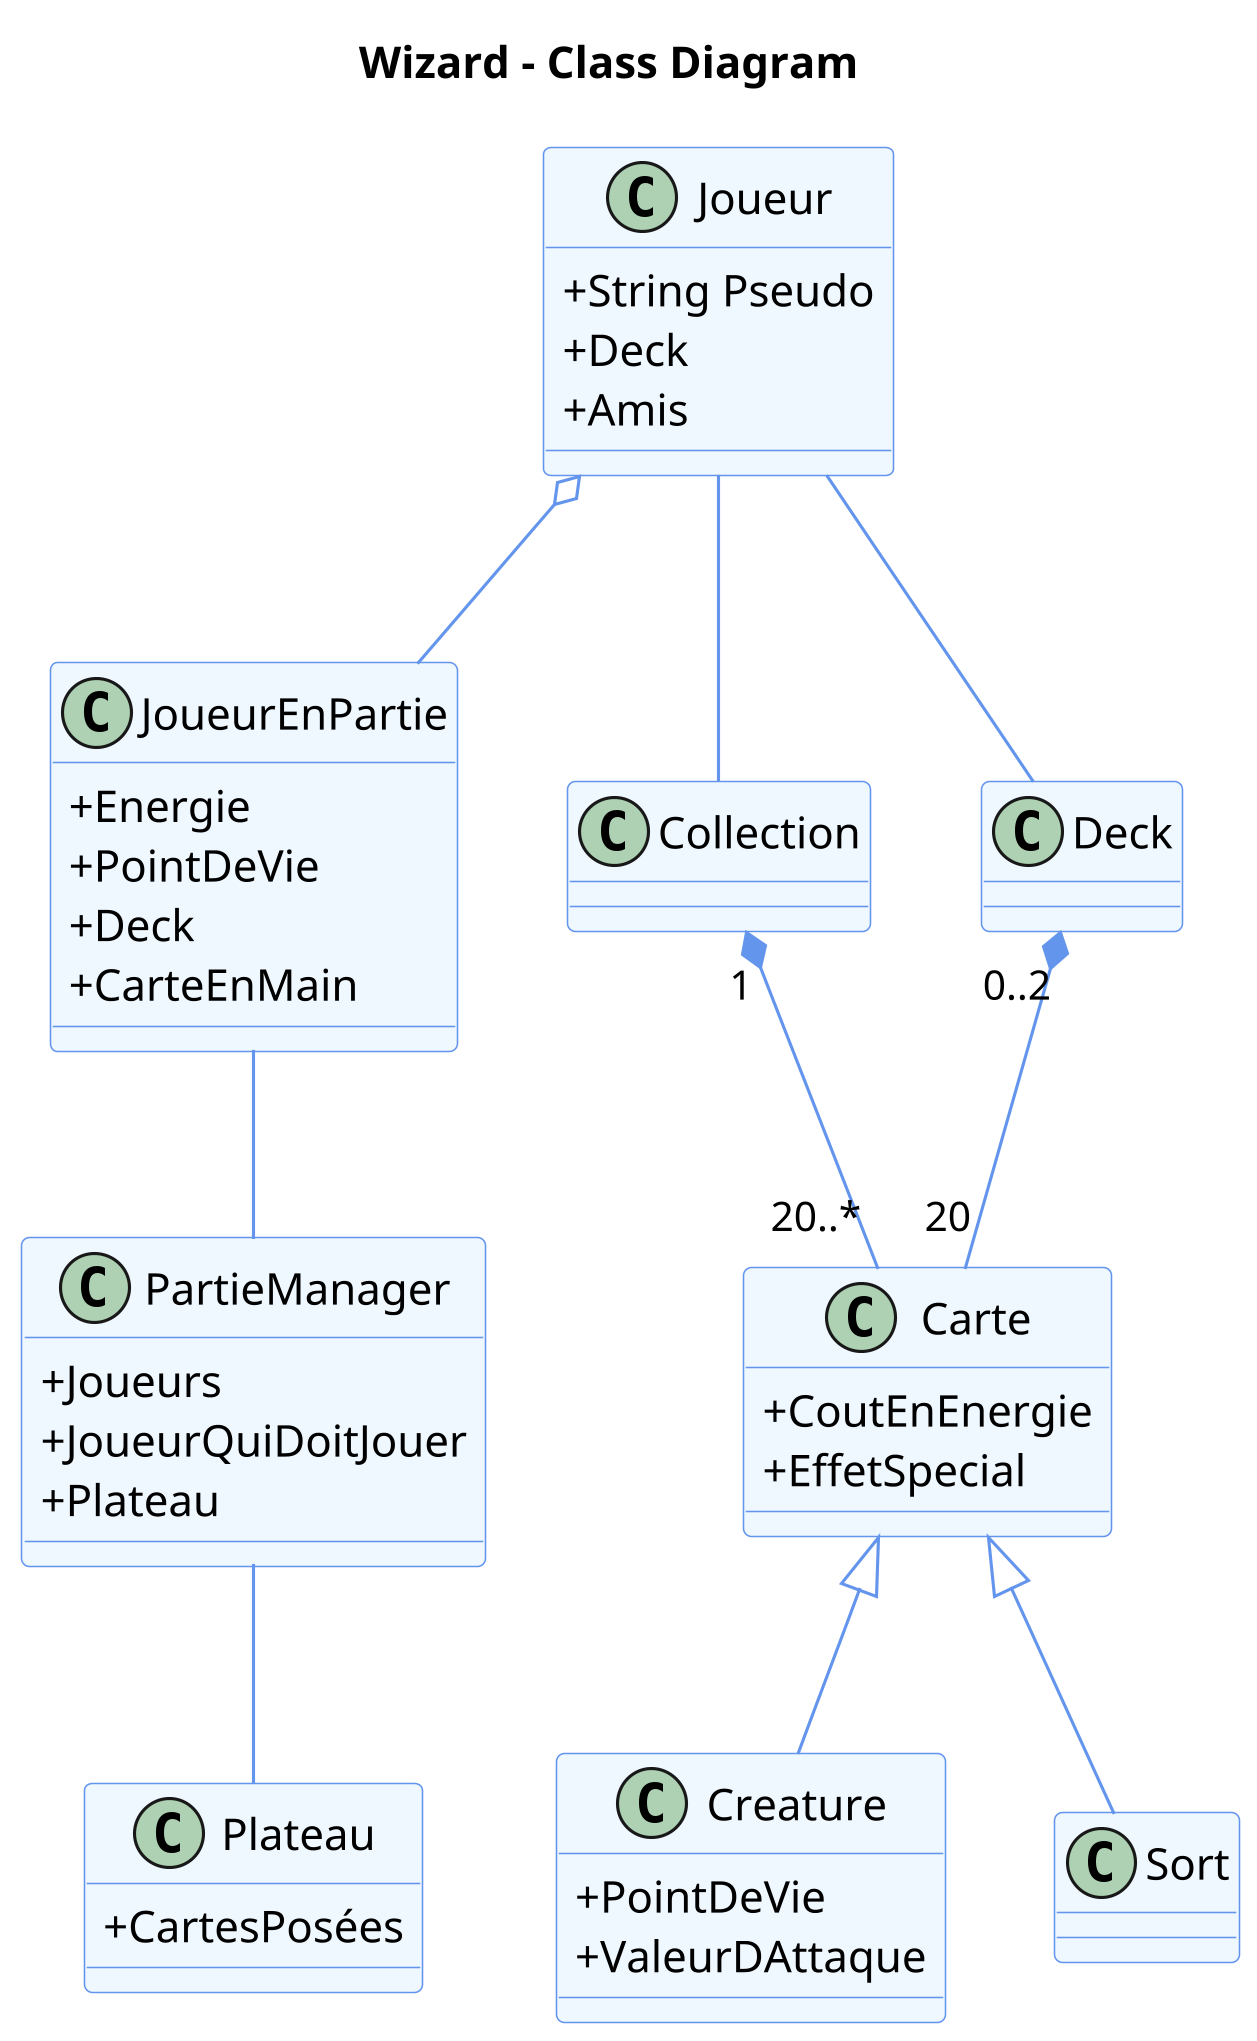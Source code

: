 @startuml

title Wizard - Class Diagram

'accessibilité
skinparam classAttributeIconSize 0

'pas d'ombre
skinparam shadowing false

'taille de l'image
skinparam dpi 300 

'couleurs
skinparam class {
  BackgroundColor AliceBlue
  ArrowColor CornflowerBlue
  BorderColor CornflowerBlue
}
skinparam stereotypeCBackgroundColor OldLace


class Joueur {
  +String Pseudo
  +Deck
  +Amis
}
class JoueurEnPartie {
  +Energie
  +PointDeVie
  +Deck
  +CarteEnMain
}
class Collection
class Carte {
  +CoutEnEnergie
  +EffetSpecial
}
class Deck
class Creature {
  +PointDeVie
  +ValeurDAttaque
}
class Sort
class PartieManager {
  +Joueurs
  +JoueurQuiDoitJouer
  +Plateau
}
class Plateau {
  +CartesPosées
}

Carte <|-down- Creature
Carte <|-down- Sort
PartieManager -- Plateau
PartieManager -up- JoueurEnPartie
Joueur -- Collection
Joueur -- Deck
Joueur o-down- JoueurEnPartie

Deck "0..2" *-down- "20" Carte
Collection "1" *-down- "20..*" Carte


@enduml
